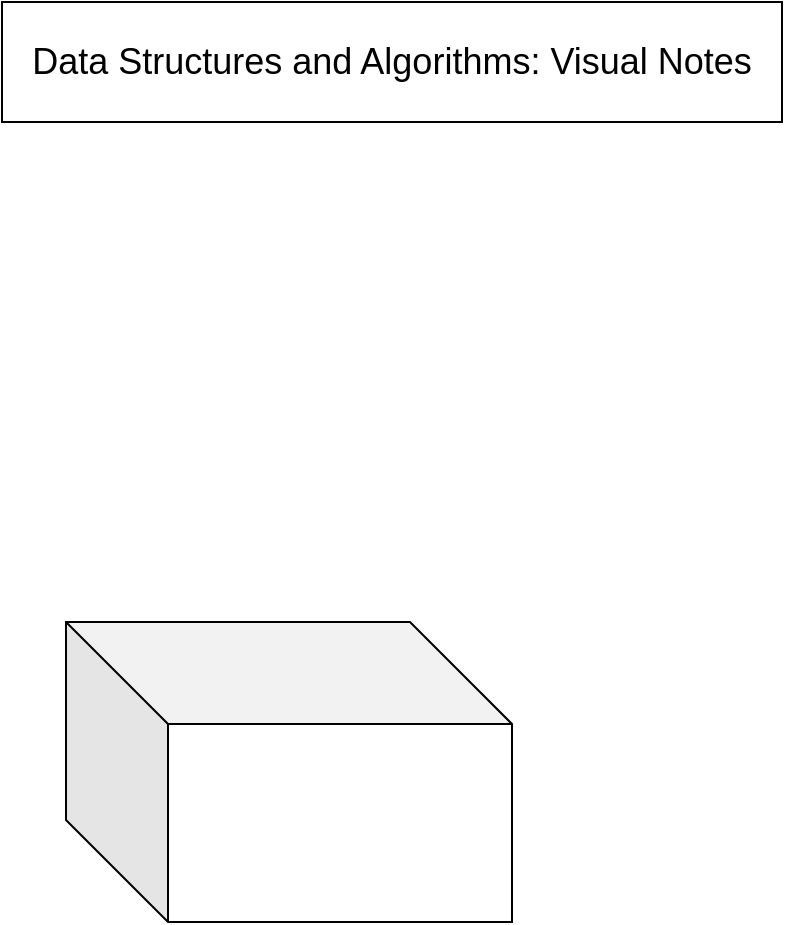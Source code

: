 <mxfile version="12.6.1" type="github" pages="2"><diagram id="jVsoBgdSCv7oKsBq2NfE" name="Page-1"><mxGraphModel dx="1408" dy="727" grid="1" gridSize="10" guides="1" tooltips="1" connect="1" arrows="1" fold="1" page="1" pageScale="1" pageWidth="827" pageHeight="1169" math="0" shadow="0"><root><mxCell id="0"/><mxCell id="1" parent="0"/><mxCell id="19JxqFGFw_uIXD3I0nTp-1" value="&lt;font style=&quot;font-size: 18px&quot;&gt;Data Structures and Algorithms: Visual Notes&lt;/font&gt;" style="rounded=0;whiteSpace=wrap;html=1;" parent="1" vertex="1"><mxGeometry x="218" y="50" width="390" height="60" as="geometry"/></mxCell><mxCell id="MJP0Cc2QLXMnN3BBkeJV-1" value="" style="shape=cube;whiteSpace=wrap;html=1;boundedLbl=1;backgroundOutline=1;darkOpacity=0.05;darkOpacity2=0.1;size=51;" vertex="1" parent="1"><mxGeometry x="250" y="360" width="223" height="150" as="geometry"/></mxCell></root></mxGraphModel></diagram><diagram id="LUsMnAs-2MXrkKT5neT-" name="Page-2"><mxGraphModel dx="1408" dy="727" grid="1" gridSize="10" guides="1" tooltips="1" connect="1" arrows="1" fold="1" page="1" pageScale="1" pageWidth="827" pageHeight="1169" math="0" shadow="0"><root><mxCell id="giYdh3ISDrMlxW2s-pVe-0"/><mxCell id="giYdh3ISDrMlxW2s-pVe-1" parent="giYdh3ISDrMlxW2s-pVe-0"/><mxCell id="xTCBw5VZEXNSoSJoj3pI-0" value="&lt;span style=&quot;font-size: 18px&quot;&gt;Mubariz Afzal&lt;/span&gt;" style="rounded=0;whiteSpace=wrap;html=1;" parent="giYdh3ISDrMlxW2s-pVe-1" vertex="1"><mxGeometry x="218" y="50" width="390" height="60" as="geometry"/></mxCell><mxCell id="Xf5nGPz5Z8jNUG6h7oTN-0" value="" style="shape=process;whiteSpace=wrap;html=1;backgroundOutline=1;fillColor=#f5f5f5;strokeColor=#666666;fontColor=#333333;" vertex="1" parent="giYdh3ISDrMlxW2s-pVe-1"><mxGeometry x="290" y="320" width="120" height="60" as="geometry"/></mxCell></root></mxGraphModel></diagram></mxfile>